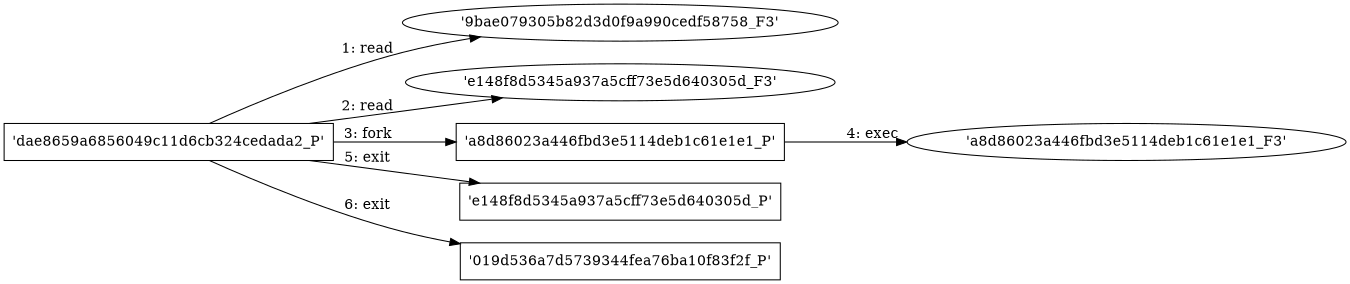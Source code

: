 digraph "D:\Learning\Paper\apt\基于CTI的攻击预警\Dataset\攻击图\ASGfromALLCTI\Enhancements to GS in Visual Studio 11.dot" {
rankdir="LR"
size="9"
fixedsize="false"
splines="true"
nodesep=0.3
ranksep=0
fontsize=10
overlap="scalexy"
engine= "neato"
	"'9bae079305b82d3d0f9a990cedf58758_F3'" [node_type=file shape=ellipse]
	"'dae8659a6856049c11d6cb324cedada2_P'" [node_type=Process shape=box]
	"'dae8659a6856049c11d6cb324cedada2_P'" -> "'9bae079305b82d3d0f9a990cedf58758_F3'" [label="1: read"]
	"'e148f8d5345a937a5cff73e5d640305d_F3'" [node_type=file shape=ellipse]
	"'dae8659a6856049c11d6cb324cedada2_P'" [node_type=Process shape=box]
	"'dae8659a6856049c11d6cb324cedada2_P'" -> "'e148f8d5345a937a5cff73e5d640305d_F3'" [label="2: read"]
	"'dae8659a6856049c11d6cb324cedada2_P'" [node_type=Process shape=box]
	"'a8d86023a446fbd3e5114deb1c61e1e1_P'" [node_type=Process shape=box]
	"'dae8659a6856049c11d6cb324cedada2_P'" -> "'a8d86023a446fbd3e5114deb1c61e1e1_P'" [label="3: fork"]
	"'a8d86023a446fbd3e5114deb1c61e1e1_P'" [node_type=Process shape=box]
	"'a8d86023a446fbd3e5114deb1c61e1e1_F3'" [node_type=File shape=ellipse]
	"'a8d86023a446fbd3e5114deb1c61e1e1_P'" -> "'a8d86023a446fbd3e5114deb1c61e1e1_F3'" [label="4: exec"]
	"'dae8659a6856049c11d6cb324cedada2_P'" [node_type=Process shape=box]
	"'e148f8d5345a937a5cff73e5d640305d_P'" [node_type=Process shape=box]
	"'dae8659a6856049c11d6cb324cedada2_P'" -> "'e148f8d5345a937a5cff73e5d640305d_P'" [label="5: exit"]
	"'dae8659a6856049c11d6cb324cedada2_P'" [node_type=Process shape=box]
	"'019d536a7d5739344fea76ba10f83f2f_P'" [node_type=Process shape=box]
	"'dae8659a6856049c11d6cb324cedada2_P'" -> "'019d536a7d5739344fea76ba10f83f2f_P'" [label="6: exit"]
}
